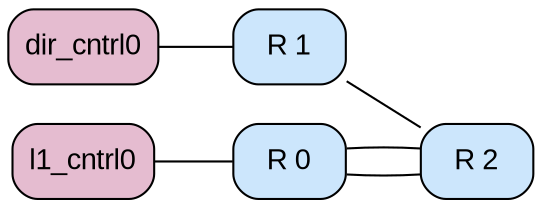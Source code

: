 graph G {
rankdir=LR;
"system.ruby.network.routers0" [color="#000000", fillcolor="#cce6fc", fontcolor="#000000", fontname=Arial, fontsize=14, label="R 0", shape=Mrecord, style="rounded, filled"];
"system.ruby.network.routers1" [color="#000000", fillcolor="#cce6fc", fontcolor="#000000", fontname=Arial, fontsize=14, label="R 1", shape=Mrecord, style="rounded, filled"];
"system.ruby.network.routers2" [color="#000000", fillcolor="#cce6fc", fontcolor="#000000", fontname=Arial, fontsize=14, label="R 2", shape=Mrecord, style="rounded, filled"];
"system.ruby.network.routers0" -- "system.ruby.network.routers2";
"system.ruby.network.routers1" -- "system.ruby.network.routers2";
"system.ruby.network.routers2" -- "system.ruby.network.routers0";
"system.ruby.l1_cntrl0" [color="#000000", fillcolor="#e5bcd0", fontcolor="#000000", fontname=Arial, fontsize=14, label=l1_cntrl0, shape=Mrecord, style="rounded, filled"];
"system.ruby.l1_cntrl0" -- "system.ruby.network.routers0";
"system.ruby.dir_cntrl0" [color="#000000", fillcolor="#e5bcd0", fontcolor="#000000", fontname=Arial, fontsize=14, label=dir_cntrl0, shape=Mrecord, style="rounded, filled"];
"system.ruby.dir_cntrl0" -- "system.ruby.network.routers1";
}
